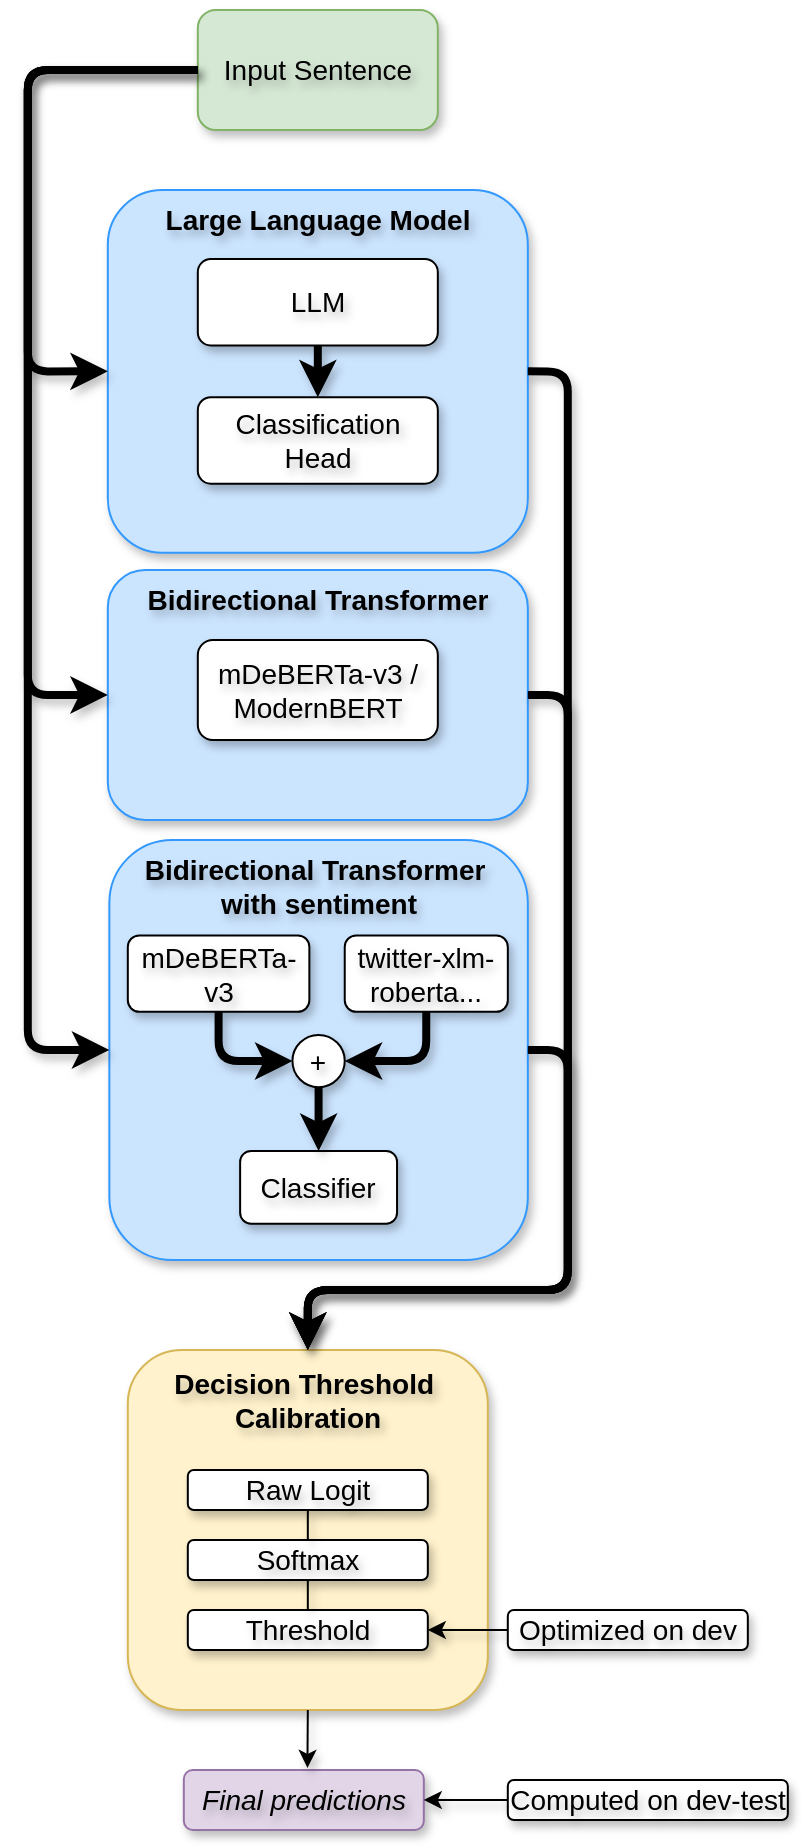 <mxfile version="26.1.0">
  <diagram name="Pagina-1" id="IjJnmXmjRmm-rZUCtE4m">
    <mxGraphModel dx="2261" dy="786" grid="1" gridSize="10" guides="1" tooltips="1" connect="1" arrows="1" fold="1" page="1" pageScale="1" pageWidth="827" pageHeight="1169" math="0" shadow="0">
      <root>
        <mxCell id="0" />
        <mxCell id="1" parent="0" />
        <mxCell id="3-KLOooi5ENP4IrTd0Cn-2" value="Input Sentence" style="rounded=1;html=1;glass=0;shadow=1;pointerEvents=0;align=center;verticalAlign=middle;fontFamily=Helvetica;fontSize=14;fillColor=#d5e8d4;strokeColor=#82b366;textShadow=1;whiteSpace=wrap;" parent="1" vertex="1">
          <mxGeometry x="-523.09" y="130" width="120" height="60" as="geometry" />
        </mxCell>
        <mxCell id="qkBd6DQFq6oWj8cSMgXT-24" value="" style="group;textShadow=1;whiteSpace=wrap;fontSize=14;" parent="1" vertex="1" connectable="0">
          <mxGeometry x="-568.09" y="220" width="210" height="190" as="geometry" />
        </mxCell>
        <mxCell id="qkBd6DQFq6oWj8cSMgXT-20" value="&lt;span style=&quot;font-style: normal;&quot;&gt;&lt;b&gt;&lt;font&gt;Large Language Model&lt;/font&gt;&lt;/b&gt;&lt;/span&gt;" style="rounded=1;html=1;fillColor=#CCE5FF;strokeColor=#3399FF;fontSize=14;fontStyle=2;shadow=1;textShadow=1;labelPosition=center;verticalLabelPosition=middle;align=center;verticalAlign=top;whiteSpace=wrap;" parent="qkBd6DQFq6oWj8cSMgXT-24" vertex="1">
          <mxGeometry width="210" height="181.364" as="geometry" />
        </mxCell>
        <mxCell id="qkBd6DQFq6oWj8cSMgXT-23" style="edgeStyle=orthogonalEdgeStyle;rounded=0;orthogonalLoop=1;jettySize=auto;html=1;strokeWidth=4;exitX=0.5;exitY=1;exitDx=0;exitDy=0;entryX=0.5;entryY=0;entryDx=0;entryDy=0;shadow=1;textShadow=1;flowAnimation=0;fontSize=14;" parent="qkBd6DQFq6oWj8cSMgXT-24" source="qkBd6DQFq6oWj8cSMgXT-69" target="qkBd6DQFq6oWj8cSMgXT-70" edge="1">
          <mxGeometry relative="1" as="geometry">
            <mxPoint x="105" y="72.2" as="sourcePoint" />
            <mxPoint x="105" y="114" as="targetPoint" />
            <Array as="points" />
          </mxGeometry>
        </mxCell>
        <mxCell id="qkBd6DQFq6oWj8cSMgXT-69" value="&lt;div&gt;LLM&lt;/div&gt;" style="rounded=1;html=1;shadow=1;textShadow=1;whiteSpace=wrap;fontSize=14;" parent="qkBd6DQFq6oWj8cSMgXT-24" vertex="1">
          <mxGeometry x="45" y="34.545" width="120" height="43.182" as="geometry" />
        </mxCell>
        <mxCell id="qkBd6DQFq6oWj8cSMgXT-70" value="Classification Head" style="rounded=1;html=1;shadow=1;textShadow=1;whiteSpace=wrap;fontSize=14;" parent="qkBd6DQFq6oWj8cSMgXT-24" vertex="1">
          <mxGeometry x="45" y="103.636" width="120" height="43.182" as="geometry" />
        </mxCell>
        <mxCell id="qkBd6DQFq6oWj8cSMgXT-64" value="" style="group;textShadow=1;whiteSpace=wrap;fontSize=14;" parent="1" vertex="1" connectable="0">
          <mxGeometry x="-558.09" y="800" width="340" height="190" as="geometry" />
        </mxCell>
        <mxCell id="3-KLOooi5ENP4IrTd0Cn-23" value="" style="rounded=1;html=1;fillColor=#fff2cc;strokeColor=#d6b656;shadow=1;textShadow=1;whiteSpace=wrap;fontSize=14;" parent="qkBd6DQFq6oWj8cSMgXT-64" vertex="1">
          <mxGeometry width="180" height="180" as="geometry" />
        </mxCell>
        <mxCell id="3-KLOooi5ENP4IrTd0Cn-17" value="Raw Logit" style="rounded=1;html=1;shadow=1;textShadow=1;whiteSpace=wrap;fontSize=14;" parent="qkBd6DQFq6oWj8cSMgXT-64" vertex="1">
          <mxGeometry x="30" y="60" width="120" height="20" as="geometry" />
        </mxCell>
        <mxCell id="3-KLOooi5ENP4IrTd0Cn-18" value="Softmax" style="rounded=1;html=1;shadow=1;textShadow=1;whiteSpace=wrap;fontSize=14;" parent="qkBd6DQFq6oWj8cSMgXT-64" vertex="1">
          <mxGeometry x="30" y="95" width="120" height="20" as="geometry" />
        </mxCell>
        <mxCell id="3-KLOooi5ENP4IrTd0Cn-19" value="&lt;div&gt;Threshold &lt;br&gt;&lt;/div&gt;" style="rounded=1;html=1;shadow=1;textShadow=1;whiteSpace=wrap;fontSize=14;" parent="qkBd6DQFq6oWj8cSMgXT-64" vertex="1">
          <mxGeometry x="30" y="130" width="120" height="20" as="geometry" />
        </mxCell>
        <mxCell id="3-KLOooi5ENP4IrTd0Cn-43" style="edgeStyle=orthogonalEdgeStyle;rounded=1;orthogonalLoop=1;jettySize=auto;html=1;exitX=0;exitY=0.5;exitDx=0;exitDy=0;entryX=1;entryY=0.5;entryDx=0;entryDy=0;shadow=1;curved=0;textShadow=1;fontSize=14;" parent="qkBd6DQFq6oWj8cSMgXT-64" source="3-KLOooi5ENP4IrTd0Cn-21" target="3-KLOooi5ENP4IrTd0Cn-19" edge="1">
          <mxGeometry relative="1" as="geometry" />
        </mxCell>
        <mxCell id="3-KLOooi5ENP4IrTd0Cn-21" value="Optimized on dev" style="rounded=1;html=1;movable=1;resizable=1;rotatable=1;deletable=1;editable=1;locked=0;connectable=1;shadow=1;textShadow=1;whiteSpace=wrap;fontSize=14;" parent="qkBd6DQFq6oWj8cSMgXT-64" vertex="1">
          <mxGeometry x="190" y="130" width="120" height="20" as="geometry" />
        </mxCell>
        <mxCell id="3-KLOooi5ENP4IrTd0Cn-59" value="" style="endArrow=none;html=1;rounded=0;entryX=0.5;entryY=1;entryDx=0;entryDy=0;exitX=0.5;exitY=0;exitDx=0;exitDy=0;shadow=1;textShadow=1;fontSize=14;" parent="qkBd6DQFq6oWj8cSMgXT-64" source="3-KLOooi5ENP4IrTd0Cn-18" target="3-KLOooi5ENP4IrTd0Cn-17" edge="1">
          <mxGeometry width="50" height="50" relative="1" as="geometry">
            <mxPoint x="-5" y="93" as="sourcePoint" />
            <mxPoint x="45" y="43" as="targetPoint" />
          </mxGeometry>
        </mxCell>
        <mxCell id="_UJbNQESPIWGQFi5cG9G-17" value="" style="endArrow=none;html=1;rounded=0;exitX=0.5;exitY=0;exitDx=0;exitDy=0;entryX=0.5;entryY=1;entryDx=0;entryDy=0;shadow=1;textShadow=1;fontSize=14;" parent="qkBd6DQFq6oWj8cSMgXT-64" source="3-KLOooi5ENP4IrTd0Cn-19" target="3-KLOooi5ENP4IrTd0Cn-18" edge="1">
          <mxGeometry width="50" height="50" relative="1" as="geometry">
            <mxPoint x="180" y="104" as="sourcePoint" />
            <mxPoint x="230" y="54" as="targetPoint" />
          </mxGeometry>
        </mxCell>
        <mxCell id="3-KLOooi5ENP4IrTd0Cn-34" value="&lt;b&gt;&lt;font&gt;Decision Threshold&amp;nbsp; Calibration&lt;/font&gt;&lt;/b&gt;" style="text;html=1;align=center;verticalAlign=middle;rounded=0;shadow=1;textShadow=1;whiteSpace=wrap;fontSize=14;" parent="qkBd6DQFq6oWj8cSMgXT-64" vertex="1">
          <mxGeometry x="20" y="10" width="140" height="30" as="geometry" />
        </mxCell>
        <mxCell id="3-KLOooi5ENP4IrTd0Cn-20" value="&lt;div&gt;&lt;i&gt;&lt;font&gt;Final predictions&lt;/font&gt;&lt;/i&gt;&lt;/div&gt;" style="rounded=1;html=1;shadow=1;strokeColor=#9673A6;align=center;verticalAlign=top;fontFamily=Helvetica;fontSize=14;fontColor=default;fontStyle=2;fillColor=#e1d5e7;textShadow=1;whiteSpace=wrap;" parent="1" vertex="1">
          <mxGeometry x="-530.09" y="1010" width="120" height="30" as="geometry" />
        </mxCell>
        <mxCell id="3-KLOooi5ENP4IrTd0Cn-45" style="edgeStyle=orthogonalEdgeStyle;rounded=1;orthogonalLoop=1;jettySize=auto;html=1;exitX=0;exitY=0.5;exitDx=0;exitDy=0;entryX=1;entryY=0.5;entryDx=0;entryDy=0;shadow=1;curved=0;textShadow=1;fontSize=14;" parent="1" source="3-KLOooi5ENP4IrTd0Cn-44" target="3-KLOooi5ENP4IrTd0Cn-20" edge="1">
          <mxGeometry relative="1" as="geometry" />
        </mxCell>
        <mxCell id="3-KLOooi5ENP4IrTd0Cn-44" value="Computed on dev-test" style="rounded=1;html=1;shadow=1;textShadow=1;whiteSpace=wrap;fontSize=14;" parent="1" vertex="1">
          <mxGeometry x="-368.09" y="1015" width="140" height="20" as="geometry" />
        </mxCell>
        <mxCell id="qkBd6DQFq6oWj8cSMgXT-76" style="edgeStyle=orthogonalEdgeStyle;rounded=0;orthogonalLoop=1;jettySize=auto;html=1;exitX=0.5;exitY=1;exitDx=0;exitDy=0;entryX=0.515;entryY=-0.035;entryDx=0;entryDy=0;shadow=1;curved=0;textShadow=1;fontSize=14;entryPerimeter=0;" parent="1" source="3-KLOooi5ENP4IrTd0Cn-23" target="3-KLOooi5ENP4IrTd0Cn-20" edge="1">
          <mxGeometry relative="1" as="geometry">
            <mxPoint x="61.91" y="920" as="sourcePoint" />
            <mxPoint x="21.91" y="920" as="targetPoint" />
          </mxGeometry>
        </mxCell>
        <mxCell id="qkBd6DQFq6oWj8cSMgXT-27" value="&lt;span style=&quot;font-style: normal;&quot;&gt;&lt;b&gt;&lt;font&gt;Bidirectional Transformer&lt;/font&gt;&lt;/b&gt;&lt;/span&gt;" style="rounded=1;html=1;fillColor=#CCE5FF;strokeColor=#3399FF;fontSize=14;fontStyle=2;shadow=1;textShadow=1;labelPosition=center;verticalLabelPosition=middle;align=center;verticalAlign=top;whiteSpace=wrap;" parent="1" vertex="1">
          <mxGeometry x="-568.09" y="410" width="210" height="125" as="geometry" />
        </mxCell>
        <mxCell id="3-KLOooi5ENP4IrTd0Cn-69" value="&lt;div&gt;mDeBERTa-v3 / ModernBERT&lt;/div&gt;" style="rounded=1;html=1;shadow=1;textShadow=1;whiteSpace=wrap;fontSize=14;" parent="1" vertex="1">
          <mxGeometry x="-523.09" y="445" width="120" height="50" as="geometry" />
        </mxCell>
        <mxCell id="qkBd6DQFq6oWj8cSMgXT-32" value="&lt;span style=&quot;font-style: normal;&quot;&gt;&lt;b&gt;&lt;font&gt;Bidirectional Transformer&amp;nbsp;&lt;/font&gt;&lt;/b&gt;&lt;/span&gt;&lt;div&gt;&lt;span style=&quot;font-style: normal;&quot;&gt;&lt;b&gt;&lt;font&gt;with sentiment&lt;/font&gt;&lt;/b&gt;&lt;/span&gt;&lt;/div&gt;" style="rounded=1;html=1;fillColor=#CCE5FF;strokeColor=#3399FF;fontSize=14;fontStyle=2;shadow=1;textShadow=1;labelPosition=center;verticalLabelPosition=middle;align=center;verticalAlign=top;whiteSpace=wrap;container=0;" parent="1" vertex="1">
          <mxGeometry x="-567.32" y="545" width="209.23" height="210" as="geometry" />
        </mxCell>
        <mxCell id="qkBd6DQFq6oWj8cSMgXT-46" value="Classifier" style="rounded=1;html=1;glass=0;shadow=1;textShadow=1;whiteSpace=wrap;fontSize=14;" parent="1" vertex="1">
          <mxGeometry x="-501.936" y="700.455" width="78.462" height="36.364" as="geometry" />
        </mxCell>
        <mxCell id="qkBd6DQFq6oWj8cSMgXT-60" style="edgeStyle=orthogonalEdgeStyle;rounded=0;orthogonalLoop=1;jettySize=auto;html=1;strokeWidth=4;exitX=0.5;exitY=1;exitDx=0;exitDy=0;entryX=0.5;entryY=0;entryDx=0;entryDy=0;shadow=1;textShadow=1;flowAnimation=0;fontSize=14;" parent="1" source="qkBd6DQFq6oWj8cSMgXT-48" target="qkBd6DQFq6oWj8cSMgXT-46" edge="1">
          <mxGeometry relative="1" as="geometry">
            <mxPoint x="-486.244" y="655" as="sourcePoint" />
            <mxPoint x="-456.821" y="682.273" as="targetPoint" />
            <Array as="points" />
          </mxGeometry>
        </mxCell>
        <mxCell id="qkBd6DQFq6oWj8cSMgXT-43" value="mDeBERTa-v3" style="rounded=1;html=1;glass=0;shadow=1;textShadow=1;whiteSpace=wrap;fontSize=14;" parent="1" vertex="1">
          <mxGeometry x="-558.09" y="592.723" width="90.77" height="38.178" as="geometry" />
        </mxCell>
        <mxCell id="qkBd6DQFq6oWj8cSMgXT-45" value="twitter-xlm-roberta..." style="rounded=1;html=1;glass=0;shadow=1;textShadow=1;whiteSpace=wrap;fontSize=14;" parent="1" vertex="1">
          <mxGeometry x="-449.63" y="592.723" width="81.54" height="38.178" as="geometry" />
        </mxCell>
        <mxCell id="qkBd6DQFq6oWj8cSMgXT-48" value="&lt;font&gt;+&lt;/font&gt;" style="ellipse;html=1;aspect=fixed;shadow=1;textShadow=1;whiteSpace=wrap;fontSize=14;" parent="1" vertex="1">
          <mxGeometry x="-475.782" y="642.459" width="26.154" height="26.154" as="geometry" />
        </mxCell>
        <mxCell id="qkBd6DQFq6oWj8cSMgXT-58" style="edgeStyle=orthogonalEdgeStyle;rounded=1;orthogonalLoop=1;jettySize=auto;html=1;strokeWidth=4;exitX=0.5;exitY=1;exitDx=0;exitDy=0;entryX=0;entryY=0.5;entryDx=0;entryDy=0;shadow=1;textShadow=1;flowAnimation=0;curved=0;fontSize=14;" parent="1" source="qkBd6DQFq6oWj8cSMgXT-43" target="qkBd6DQFq6oWj8cSMgXT-48" edge="1">
          <mxGeometry relative="1" as="geometry">
            <mxPoint x="-825.588" y="634.727" as="sourcePoint" />
            <mxPoint x="-825.588" y="680.545" as="targetPoint" />
            <Array as="points" />
          </mxGeometry>
        </mxCell>
        <mxCell id="qkBd6DQFq6oWj8cSMgXT-59" style="edgeStyle=orthogonalEdgeStyle;rounded=1;orthogonalLoop=1;jettySize=auto;html=1;strokeWidth=4;exitX=0.5;exitY=1;exitDx=0;exitDy=0;entryX=1;entryY=0.5;entryDx=0;entryDy=0;shadow=1;textShadow=1;flowAnimation=0;curved=0;fontSize=14;" parent="1" source="qkBd6DQFq6oWj8cSMgXT-45" target="qkBd6DQFq6oWj8cSMgXT-48" edge="1">
          <mxGeometry relative="1" as="geometry">
            <mxPoint x="-492.782" y="640.455" as="sourcePoint" />
            <mxPoint x="-463.359" y="669.091" as="targetPoint" />
            <Array as="points" />
          </mxGeometry>
        </mxCell>
        <mxCell id="3bqJPkgJyI0UPSj8c6nt-4" style="edgeStyle=orthogonalEdgeStyle;rounded=1;orthogonalLoop=1;jettySize=auto;html=1;strokeWidth=4;exitX=0;exitY=0.5;exitDx=0;exitDy=0;entryX=0;entryY=0.5;entryDx=0;entryDy=0;shadow=1;textShadow=1;flowAnimation=0;curved=0;fontSize=14;" parent="1" source="3-KLOooi5ENP4IrTd0Cn-2" target="qkBd6DQFq6oWj8cSMgXT-32" edge="1">
          <mxGeometry relative="1" as="geometry">
            <mxPoint x="-453.09" y="200" as="sourcePoint" />
            <mxPoint x="-453.09" y="230" as="targetPoint" />
            <Array as="points">
              <mxPoint x="-608.09" y="160" />
              <mxPoint x="-608.09" y="650" />
            </Array>
          </mxGeometry>
        </mxCell>
        <mxCell id="3bqJPkgJyI0UPSj8c6nt-6" style="edgeStyle=orthogonalEdgeStyle;rounded=1;orthogonalLoop=1;jettySize=auto;html=1;strokeWidth=4;exitX=0;exitY=0.5;exitDx=0;exitDy=0;entryX=0;entryY=0.5;entryDx=0;entryDy=0;shadow=1;textShadow=1;flowAnimation=0;curved=0;fontSize=14;" parent="1" source="3-KLOooi5ENP4IrTd0Cn-2" target="qkBd6DQFq6oWj8cSMgXT-20" edge="1">
          <mxGeometry relative="1" as="geometry">
            <mxPoint x="-513.09" y="170" as="sourcePoint" />
            <mxPoint x="-557.09" y="660" as="targetPoint" />
            <Array as="points">
              <mxPoint x="-608.09" y="160" />
              <mxPoint x="-608.09" y="311" />
            </Array>
          </mxGeometry>
        </mxCell>
        <mxCell id="3bqJPkgJyI0UPSj8c6nt-7" style="edgeStyle=orthogonalEdgeStyle;rounded=1;orthogonalLoop=1;jettySize=auto;html=1;strokeWidth=4;exitX=0;exitY=0.5;exitDx=0;exitDy=0;entryX=0;entryY=0.5;entryDx=0;entryDy=0;shadow=1;textShadow=1;flowAnimation=0;curved=0;fontSize=14;" parent="1" source="3-KLOooi5ENP4IrTd0Cn-2" target="qkBd6DQFq6oWj8cSMgXT-27" edge="1">
          <mxGeometry relative="1" as="geometry">
            <mxPoint x="-513.09" y="170" as="sourcePoint" />
            <mxPoint x="-558.09" y="321" as="targetPoint" />
            <Array as="points">
              <mxPoint x="-608.09" y="160" />
              <mxPoint x="-608.09" y="473" />
            </Array>
          </mxGeometry>
        </mxCell>
        <mxCell id="3bqJPkgJyI0UPSj8c6nt-13" style="edgeStyle=orthogonalEdgeStyle;rounded=1;orthogonalLoop=1;jettySize=auto;html=1;strokeWidth=4;exitX=1;exitY=0.5;exitDx=0;exitDy=0;entryX=0.5;entryY=0;entryDx=0;entryDy=0;shadow=1;textShadow=1;flowAnimation=0;curved=0;fontSize=14;" parent="1" source="qkBd6DQFq6oWj8cSMgXT-20" target="3-KLOooi5ENP4IrTd0Cn-23" edge="1">
          <mxGeometry relative="1" as="geometry">
            <mxPoint x="-503.09" y="641" as="sourcePoint" />
            <mxPoint x="-466.09" y="666" as="targetPoint" />
            <Array as="points">
              <mxPoint x="-338.09" y="311" />
              <mxPoint x="-338.09" y="770" />
              <mxPoint x="-468.09" y="770" />
            </Array>
          </mxGeometry>
        </mxCell>
        <mxCell id="3bqJPkgJyI0UPSj8c6nt-15" style="edgeStyle=orthogonalEdgeStyle;rounded=1;orthogonalLoop=1;jettySize=auto;html=1;strokeWidth=4;exitX=1;exitY=0.5;exitDx=0;exitDy=0;entryX=0.5;entryY=0;entryDx=0;entryDy=0;shadow=1;textShadow=1;flowAnimation=0;curved=0;fontSize=14;" parent="1" source="qkBd6DQFq6oWj8cSMgXT-27" target="3-KLOooi5ENP4IrTd0Cn-23" edge="1">
          <mxGeometry relative="1" as="geometry">
            <mxPoint x="-399.09" y="641" as="sourcePoint" />
            <mxPoint x="-440.09" y="666" as="targetPoint" />
            <Array as="points">
              <mxPoint x="-338.09" y="473" />
              <mxPoint x="-338.09" y="770" />
              <mxPoint x="-468.09" y="770" />
            </Array>
          </mxGeometry>
        </mxCell>
        <mxCell id="3bqJPkgJyI0UPSj8c6nt-16" style="edgeStyle=orthogonalEdgeStyle;rounded=1;orthogonalLoop=1;jettySize=auto;html=1;strokeWidth=4;exitX=1;exitY=0.5;exitDx=0;exitDy=0;entryX=0.5;entryY=0;entryDx=0;entryDy=0;shadow=1;textShadow=1;flowAnimation=0;curved=0;fontSize=14;" parent="1" source="qkBd6DQFq6oWj8cSMgXT-32" target="3-KLOooi5ENP4IrTd0Cn-23" edge="1">
          <mxGeometry relative="1" as="geometry">
            <mxPoint x="-399.09" y="641" as="sourcePoint" />
            <mxPoint x="-440.09" y="666" as="targetPoint" />
            <Array as="points">
              <mxPoint x="-338.09" y="650" />
              <mxPoint x="-338.09" y="770" />
              <mxPoint x="-468.09" y="770" />
            </Array>
          </mxGeometry>
        </mxCell>
      </root>
    </mxGraphModel>
  </diagram>
</mxfile>
